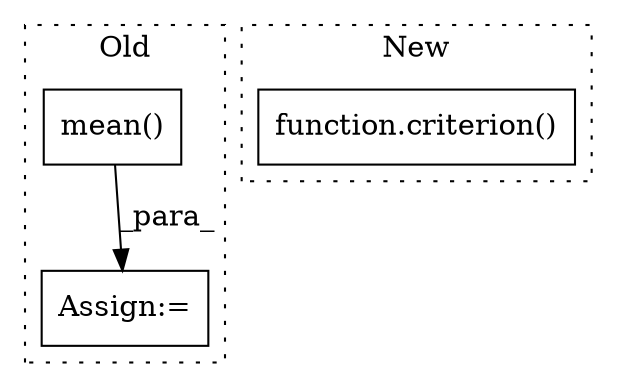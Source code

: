 digraph G {
subgraph cluster0 {
1 [label="mean()" a="75" s="841,895" l="11,1" shape="box"];
3 [label="Assign:=" a="68" s="838" l="3" shape="box"];
label = "Old";
style="dotted";
}
subgraph cluster1 {
2 [label="function.criterion()" a="75" s="807,842" l="10,1" shape="box"];
label = "New";
style="dotted";
}
1 -> 3 [label="_para_"];
}